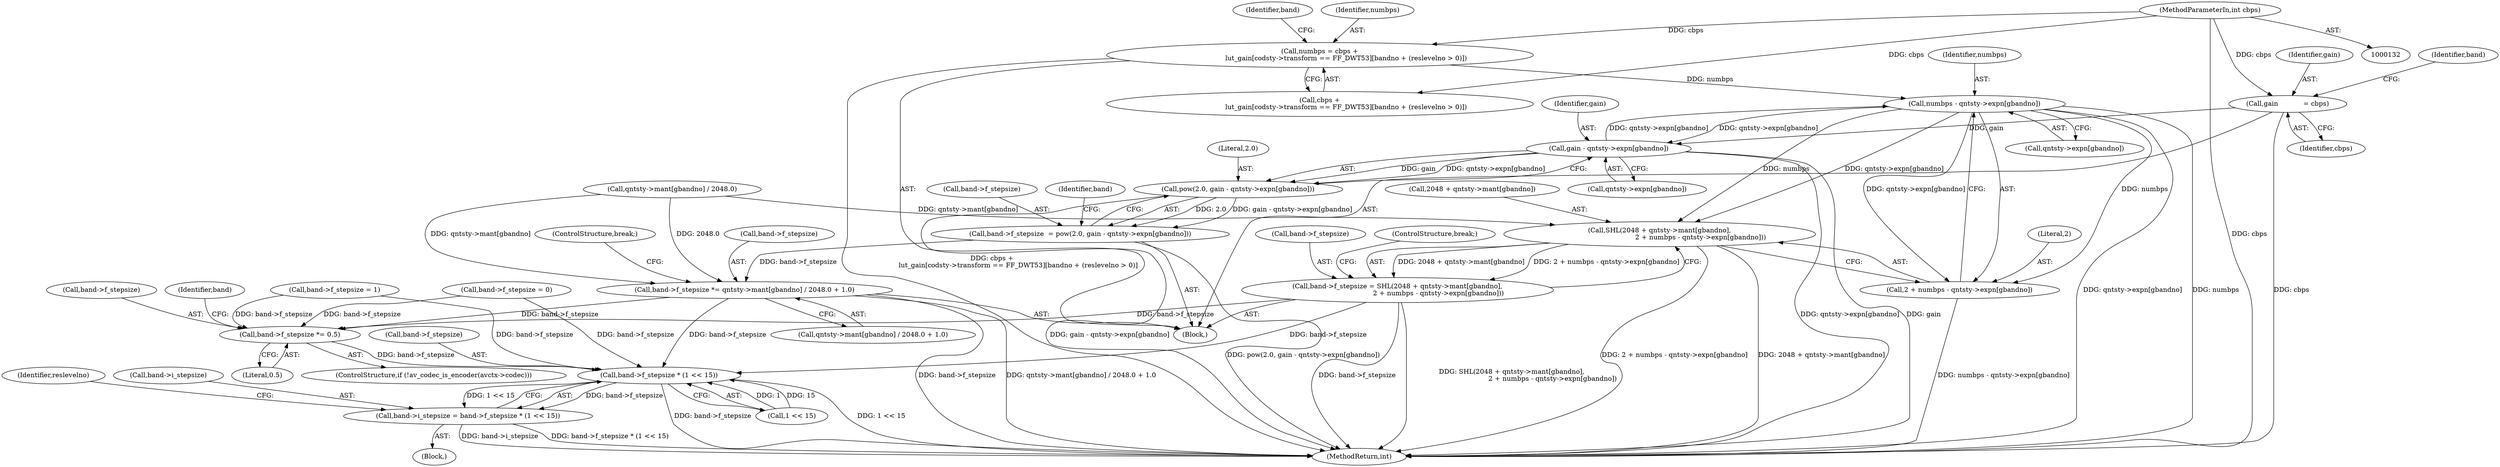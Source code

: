 digraph "0_FFmpeg_912ce9dd2080c5837285a471d750fa311e09b555_0@array" {
"1000590" [label="(Call,numbps - qntsty->expn[gbandno])"];
"1000559" [label="(Call,numbps = cbps +\n                         lut_gain[codsty->transform == FF_DWT53][bandno + (reslevelno > 0)])"];
"1000136" [label="(MethodParameterIn,int cbps)"];
"1000608" [label="(Call,gain - qntsty->expn[gbandno])"];
"1000599" [label="(Call,gain            = cbps)"];
"1000590" [label="(Call,numbps - qntsty->expn[gbandno])"];
"1000580" [label="(Call,SHL(2048 + qntsty->mant[gbandno],\n                                       2 + numbps - qntsty->expn[gbandno]))"];
"1000576" [label="(Call,band->f_stepsize = SHL(2048 + qntsty->mant[gbandno],\n                                       2 + numbps - qntsty->expn[gbandno]))"];
"1000646" [label="(Call,band->f_stepsize *= 0.5)"];
"1000655" [label="(Call,band->f_stepsize * (1 << 15))"];
"1000651" [label="(Call,band->i_stepsize = band->f_stepsize * (1 << 15))"];
"1000588" [label="(Call,2 + numbps - qntsty->expn[gbandno])"];
"1000606" [label="(Call,pow(2.0, gain - qntsty->expn[gbandno]))"];
"1000602" [label="(Call,band->f_stepsize  = pow(2.0, gain - qntsty->expn[gbandno]))"];
"1000615" [label="(Call,band->f_stepsize *= qntsty->mant[gbandno] / 2048.0 + 1.0)"];
"1000561" [label="(Call,cbps +\n                         lut_gain[codsty->transform == FF_DWT53][bandno + (reslevelno > 0)])"];
"1000647" [label="(Call,band->f_stepsize)"];
"1000651" [label="(Call,band->i_stepsize = band->f_stepsize * (1 << 15))"];
"1000650" [label="(Literal,0.5)"];
"1000607" [label="(Literal,2.0)"];
"1000646" [label="(Call,band->f_stepsize *= 0.5)"];
"1000600" [label="(Identifier,gain)"];
"1000597" [label="(ControlStructure,break;)"];
"1000616" [label="(Call,band->f_stepsize)"];
"1000590" [label="(Call,numbps - qntsty->expn[gbandno])"];
"1000588" [label="(Call,2 + numbps - qntsty->expn[gbandno])"];
"1000617" [label="(Identifier,band)"];
"1000640" [label="(ControlStructure,if (!av_codec_is_encoder(avctx->codec)))"];
"1000656" [label="(Call,band->f_stepsize)"];
"1000610" [label="(Call,qntsty->expn[gbandno])"];
"1000615" [label="(Call,band->f_stepsize *= qntsty->mant[gbandno] / 2048.0 + 1.0)"];
"1000664" [label="(Identifier,reslevelno)"];
"1000552" [label="(Call,band->f_stepsize = 1)"];
"1000589" [label="(Literal,2)"];
"1000604" [label="(Identifier,band)"];
"1000659" [label="(Call,1 << 15)"];
"1000653" [label="(Identifier,band)"];
"1000532" [label="(Block,)"];
"1000580" [label="(Call,SHL(2048 + qntsty->mant[gbandno],\n                                       2 + numbps - qntsty->expn[gbandno]))"];
"1000603" [label="(Call,band->f_stepsize)"];
"1000577" [label="(Call,band->f_stepsize)"];
"1000619" [label="(Call,qntsty->mant[gbandno] / 2048.0 + 1.0)"];
"1000609" [label="(Identifier,gain)"];
"1000548" [label="(Block,)"];
"1000655" [label="(Call,band->f_stepsize * (1 << 15))"];
"1000136" [label="(MethodParameterIn,int cbps)"];
"1000652" [label="(Call,band->i_stepsize)"];
"1000628" [label="(ControlStructure,break;)"];
"1000606" [label="(Call,pow(2.0, gain - qntsty->expn[gbandno]))"];
"1000630" [label="(Call,band->f_stepsize = 0)"];
"1000560" [label="(Identifier,numbps)"];
"1000591" [label="(Identifier,numbps)"];
"1000578" [label="(Identifier,band)"];
"1000599" [label="(Call,gain            = cbps)"];
"1000581" [label="(Call,2048 + qntsty->mant[gbandno])"];
"1000620" [label="(Call,qntsty->mant[gbandno] / 2048.0)"];
"1000592" [label="(Call,qntsty->expn[gbandno])"];
"1000602" [label="(Call,band->f_stepsize  = pow(2.0, gain - qntsty->expn[gbandno]))"];
"1000601" [label="(Identifier,cbps)"];
"1000576" [label="(Call,band->f_stepsize = SHL(2048 + qntsty->mant[gbandno],\n                                       2 + numbps - qntsty->expn[gbandno]))"];
"1001573" [label="(MethodReturn,int)"];
"1000559" [label="(Call,numbps = cbps +\n                         lut_gain[codsty->transform == FF_DWT53][bandno + (reslevelno > 0)])"];
"1000608" [label="(Call,gain - qntsty->expn[gbandno])"];
"1000590" -> "1000588"  [label="AST: "];
"1000590" -> "1000592"  [label="CFG: "];
"1000591" -> "1000590"  [label="AST: "];
"1000592" -> "1000590"  [label="AST: "];
"1000588" -> "1000590"  [label="CFG: "];
"1000590" -> "1001573"  [label="DDG: qntsty->expn[gbandno]"];
"1000590" -> "1001573"  [label="DDG: numbps"];
"1000590" -> "1000580"  [label="DDG: numbps"];
"1000590" -> "1000580"  [label="DDG: qntsty->expn[gbandno]"];
"1000590" -> "1000588"  [label="DDG: numbps"];
"1000590" -> "1000588"  [label="DDG: qntsty->expn[gbandno]"];
"1000559" -> "1000590"  [label="DDG: numbps"];
"1000608" -> "1000590"  [label="DDG: qntsty->expn[gbandno]"];
"1000590" -> "1000608"  [label="DDG: qntsty->expn[gbandno]"];
"1000559" -> "1000548"  [label="AST: "];
"1000559" -> "1000561"  [label="CFG: "];
"1000560" -> "1000559"  [label="AST: "];
"1000561" -> "1000559"  [label="AST: "];
"1000578" -> "1000559"  [label="CFG: "];
"1000559" -> "1001573"  [label="DDG: cbps +\n                         lut_gain[codsty->transform == FF_DWT53][bandno + (reslevelno > 0)]"];
"1000136" -> "1000559"  [label="DDG: cbps"];
"1000136" -> "1000132"  [label="AST: "];
"1000136" -> "1001573"  [label="DDG: cbps"];
"1000136" -> "1000561"  [label="DDG: cbps"];
"1000136" -> "1000599"  [label="DDG: cbps"];
"1000608" -> "1000606"  [label="AST: "];
"1000608" -> "1000610"  [label="CFG: "];
"1000609" -> "1000608"  [label="AST: "];
"1000610" -> "1000608"  [label="AST: "];
"1000606" -> "1000608"  [label="CFG: "];
"1000608" -> "1001573"  [label="DDG: qntsty->expn[gbandno]"];
"1000608" -> "1001573"  [label="DDG: gain"];
"1000608" -> "1000606"  [label="DDG: gain"];
"1000608" -> "1000606"  [label="DDG: qntsty->expn[gbandno]"];
"1000599" -> "1000608"  [label="DDG: gain"];
"1000599" -> "1000548"  [label="AST: "];
"1000599" -> "1000601"  [label="CFG: "];
"1000600" -> "1000599"  [label="AST: "];
"1000601" -> "1000599"  [label="AST: "];
"1000604" -> "1000599"  [label="CFG: "];
"1000599" -> "1001573"  [label="DDG: cbps"];
"1000580" -> "1000576"  [label="AST: "];
"1000580" -> "1000588"  [label="CFG: "];
"1000581" -> "1000580"  [label="AST: "];
"1000588" -> "1000580"  [label="AST: "];
"1000576" -> "1000580"  [label="CFG: "];
"1000580" -> "1001573"  [label="DDG: 2 + numbps - qntsty->expn[gbandno]"];
"1000580" -> "1001573"  [label="DDG: 2048 + qntsty->mant[gbandno]"];
"1000580" -> "1000576"  [label="DDG: 2048 + qntsty->mant[gbandno]"];
"1000580" -> "1000576"  [label="DDG: 2 + numbps - qntsty->expn[gbandno]"];
"1000620" -> "1000580"  [label="DDG: qntsty->mant[gbandno]"];
"1000576" -> "1000548"  [label="AST: "];
"1000577" -> "1000576"  [label="AST: "];
"1000597" -> "1000576"  [label="CFG: "];
"1000576" -> "1001573"  [label="DDG: SHL(2048 + qntsty->mant[gbandno],\n                                       2 + numbps - qntsty->expn[gbandno])"];
"1000576" -> "1001573"  [label="DDG: band->f_stepsize"];
"1000576" -> "1000646"  [label="DDG: band->f_stepsize"];
"1000576" -> "1000655"  [label="DDG: band->f_stepsize"];
"1000646" -> "1000640"  [label="AST: "];
"1000646" -> "1000650"  [label="CFG: "];
"1000647" -> "1000646"  [label="AST: "];
"1000650" -> "1000646"  [label="AST: "];
"1000653" -> "1000646"  [label="CFG: "];
"1000552" -> "1000646"  [label="DDG: band->f_stepsize"];
"1000630" -> "1000646"  [label="DDG: band->f_stepsize"];
"1000615" -> "1000646"  [label="DDG: band->f_stepsize"];
"1000646" -> "1000655"  [label="DDG: band->f_stepsize"];
"1000655" -> "1000651"  [label="AST: "];
"1000655" -> "1000659"  [label="CFG: "];
"1000656" -> "1000655"  [label="AST: "];
"1000659" -> "1000655"  [label="AST: "];
"1000651" -> "1000655"  [label="CFG: "];
"1000655" -> "1001573"  [label="DDG: band->f_stepsize"];
"1000655" -> "1001573"  [label="DDG: 1 << 15"];
"1000655" -> "1000651"  [label="DDG: band->f_stepsize"];
"1000655" -> "1000651"  [label="DDG: 1 << 15"];
"1000552" -> "1000655"  [label="DDG: band->f_stepsize"];
"1000630" -> "1000655"  [label="DDG: band->f_stepsize"];
"1000615" -> "1000655"  [label="DDG: band->f_stepsize"];
"1000659" -> "1000655"  [label="DDG: 1"];
"1000659" -> "1000655"  [label="DDG: 15"];
"1000651" -> "1000532"  [label="AST: "];
"1000652" -> "1000651"  [label="AST: "];
"1000664" -> "1000651"  [label="CFG: "];
"1000651" -> "1001573"  [label="DDG: band->f_stepsize * (1 << 15)"];
"1000651" -> "1001573"  [label="DDG: band->i_stepsize"];
"1000589" -> "1000588"  [label="AST: "];
"1000588" -> "1001573"  [label="DDG: numbps - qntsty->expn[gbandno]"];
"1000606" -> "1000602"  [label="AST: "];
"1000607" -> "1000606"  [label="AST: "];
"1000602" -> "1000606"  [label="CFG: "];
"1000606" -> "1001573"  [label="DDG: gain - qntsty->expn[gbandno]"];
"1000606" -> "1000602"  [label="DDG: 2.0"];
"1000606" -> "1000602"  [label="DDG: gain - qntsty->expn[gbandno]"];
"1000602" -> "1000548"  [label="AST: "];
"1000603" -> "1000602"  [label="AST: "];
"1000617" -> "1000602"  [label="CFG: "];
"1000602" -> "1001573"  [label="DDG: pow(2.0, gain - qntsty->expn[gbandno])"];
"1000602" -> "1000615"  [label="DDG: band->f_stepsize"];
"1000615" -> "1000548"  [label="AST: "];
"1000615" -> "1000619"  [label="CFG: "];
"1000616" -> "1000615"  [label="AST: "];
"1000619" -> "1000615"  [label="AST: "];
"1000628" -> "1000615"  [label="CFG: "];
"1000615" -> "1001573"  [label="DDG: band->f_stepsize"];
"1000615" -> "1001573"  [label="DDG: qntsty->mant[gbandno] / 2048.0 + 1.0"];
"1000620" -> "1000615"  [label="DDG: qntsty->mant[gbandno]"];
"1000620" -> "1000615"  [label="DDG: 2048.0"];
}
